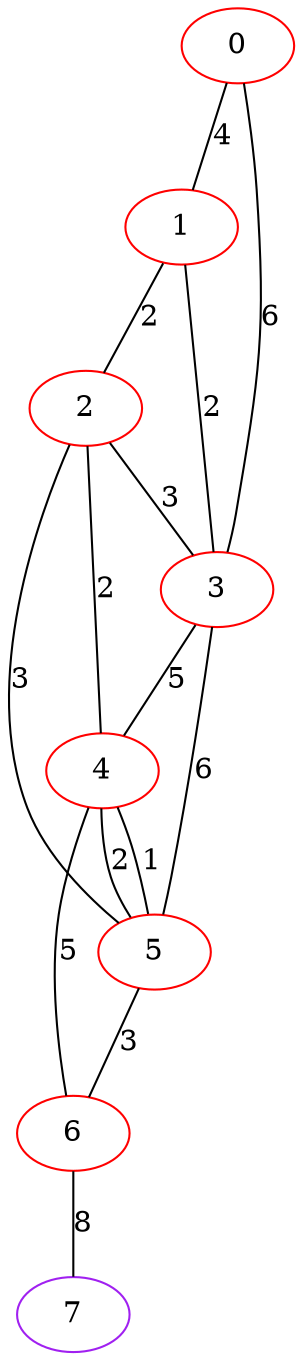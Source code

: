 graph "" {
0 [color=red, weight=1];
1 [color=red, weight=1];
2 [color=red, weight=1];
3 [color=red, weight=1];
4 [color=red, weight=1];
5 [color=red, weight=1];
6 [color=red, weight=1];
7 [color=purple, weight=4];
0 -- 1  [key=0, label=4];
0 -- 3  [key=0, label=6];
1 -- 2  [key=0, label=2];
1 -- 3  [key=0, label=2];
2 -- 3  [key=0, label=3];
2 -- 4  [key=0, label=2];
2 -- 5  [key=0, label=3];
3 -- 4  [key=0, label=5];
3 -- 5  [key=0, label=6];
4 -- 5  [key=0, label=2];
4 -- 5  [key=1, label=1];
4 -- 6  [key=0, label=5];
5 -- 6  [key=0, label=3];
6 -- 7  [key=0, label=8];
}
